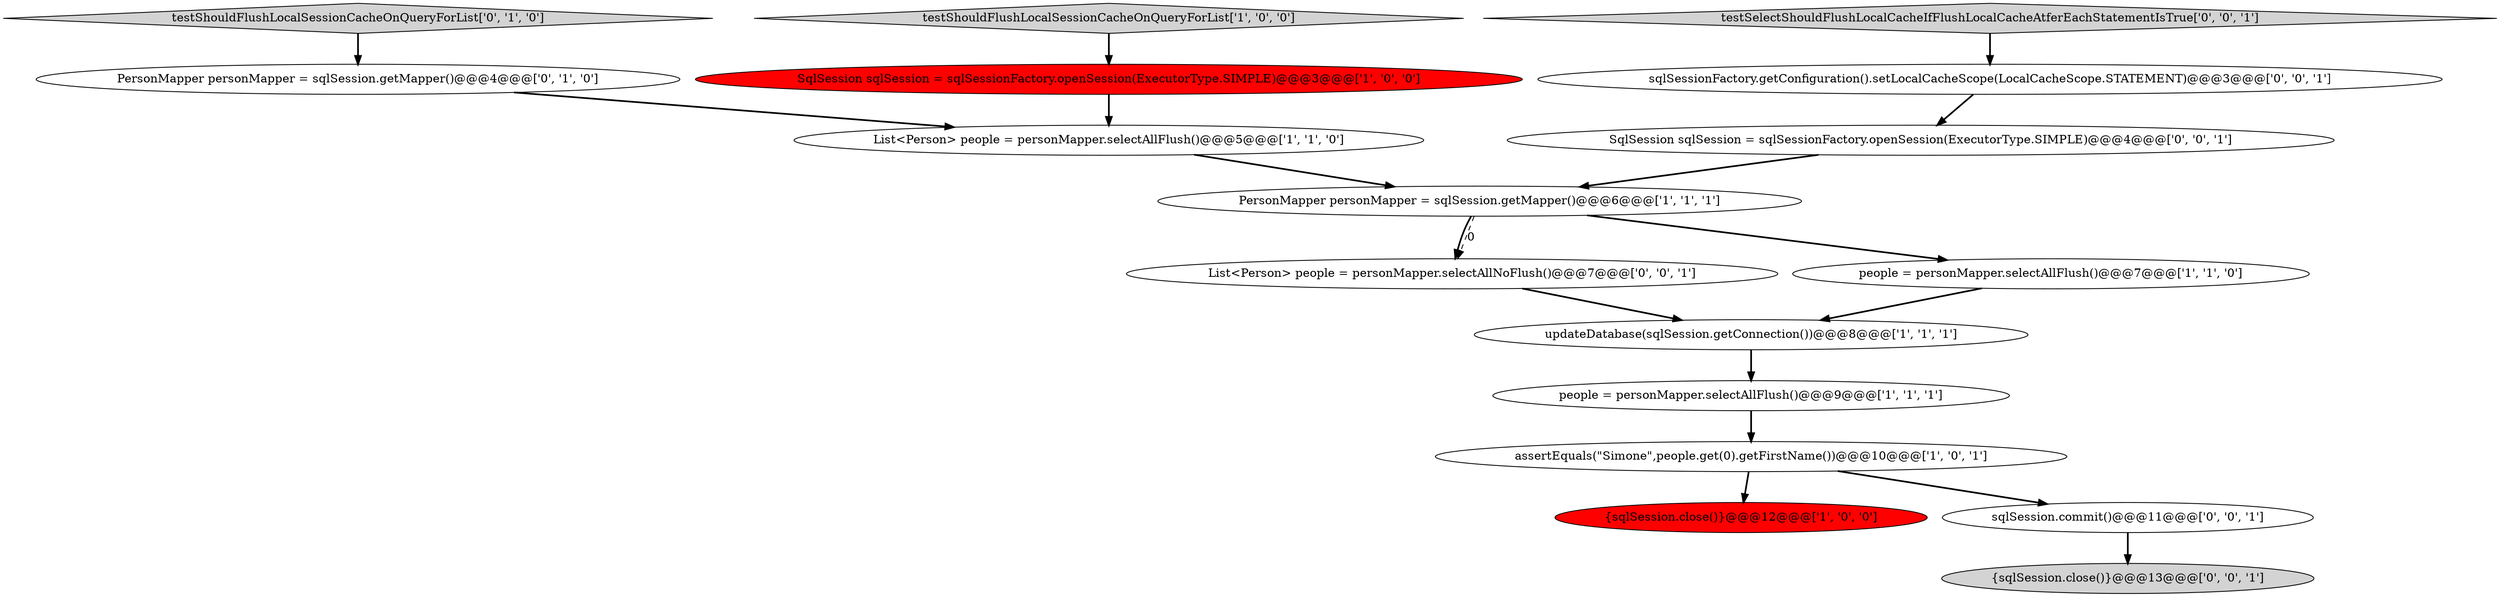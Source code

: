 digraph {
10 [style = filled, label = "testShouldFlushLocalSessionCacheOnQueryForList['0', '1', '0']", fillcolor = lightgray, shape = diamond image = "AAA0AAABBB2BBB"];
3 [style = filled, label = "updateDatabase(sqlSession.getConnection())@@@8@@@['1', '1', '1']", fillcolor = white, shape = ellipse image = "AAA0AAABBB1BBB"];
9 [style = filled, label = "PersonMapper personMapper = sqlSession.getMapper()@@@4@@@['0', '1', '0']", fillcolor = white, shape = ellipse image = "AAA0AAABBB2BBB"];
2 [style = filled, label = "assertEquals(\"Simone\",people.get(0).getFirstName())@@@10@@@['1', '0', '1']", fillcolor = white, shape = ellipse image = "AAA0AAABBB1BBB"];
0 [style = filled, label = "List<Person> people = personMapper.selectAllFlush()@@@5@@@['1', '1', '0']", fillcolor = white, shape = ellipse image = "AAA0AAABBB1BBB"];
6 [style = filled, label = "testShouldFlushLocalSessionCacheOnQueryForList['1', '0', '0']", fillcolor = lightgray, shape = diamond image = "AAA0AAABBB1BBB"];
16 [style = filled, label = "sqlSessionFactory.getConfiguration().setLocalCacheScope(LocalCacheScope.STATEMENT)@@@3@@@['0', '0', '1']", fillcolor = white, shape = ellipse image = "AAA0AAABBB3BBB"];
7 [style = filled, label = "SqlSession sqlSession = sqlSessionFactory.openSession(ExecutorType.SIMPLE)@@@3@@@['1', '0', '0']", fillcolor = red, shape = ellipse image = "AAA1AAABBB1BBB"];
11 [style = filled, label = "SqlSession sqlSession = sqlSessionFactory.openSession(ExecutorType.SIMPLE)@@@4@@@['0', '0', '1']", fillcolor = white, shape = ellipse image = "AAA0AAABBB3BBB"];
5 [style = filled, label = "{sqlSession.close()}@@@12@@@['1', '0', '0']", fillcolor = red, shape = ellipse image = "AAA1AAABBB1BBB"];
12 [style = filled, label = "{sqlSession.close()}@@@13@@@['0', '0', '1']", fillcolor = lightgray, shape = ellipse image = "AAA0AAABBB3BBB"];
8 [style = filled, label = "PersonMapper personMapper = sqlSession.getMapper()@@@6@@@['1', '1', '1']", fillcolor = white, shape = ellipse image = "AAA0AAABBB1BBB"];
14 [style = filled, label = "testSelectShouldFlushLocalCacheIfFlushLocalCacheAtferEachStatementIsTrue['0', '0', '1']", fillcolor = lightgray, shape = diamond image = "AAA0AAABBB3BBB"];
13 [style = filled, label = "List<Person> people = personMapper.selectAllNoFlush()@@@7@@@['0', '0', '1']", fillcolor = white, shape = ellipse image = "AAA0AAABBB3BBB"];
15 [style = filled, label = "sqlSession.commit()@@@11@@@['0', '0', '1']", fillcolor = white, shape = ellipse image = "AAA0AAABBB3BBB"];
4 [style = filled, label = "people = personMapper.selectAllFlush()@@@9@@@['1', '1', '1']", fillcolor = white, shape = ellipse image = "AAA0AAABBB1BBB"];
1 [style = filled, label = "people = personMapper.selectAllFlush()@@@7@@@['1', '1', '0']", fillcolor = white, shape = ellipse image = "AAA0AAABBB1BBB"];
1->3 [style = bold, label=""];
14->16 [style = bold, label=""];
8->1 [style = bold, label=""];
11->8 [style = bold, label=""];
8->13 [style = dashed, label="0"];
10->9 [style = bold, label=""];
7->0 [style = bold, label=""];
2->5 [style = bold, label=""];
15->12 [style = bold, label=""];
4->2 [style = bold, label=""];
16->11 [style = bold, label=""];
9->0 [style = bold, label=""];
6->7 [style = bold, label=""];
13->3 [style = bold, label=""];
3->4 [style = bold, label=""];
2->15 [style = bold, label=""];
8->13 [style = bold, label=""];
0->8 [style = bold, label=""];
}
